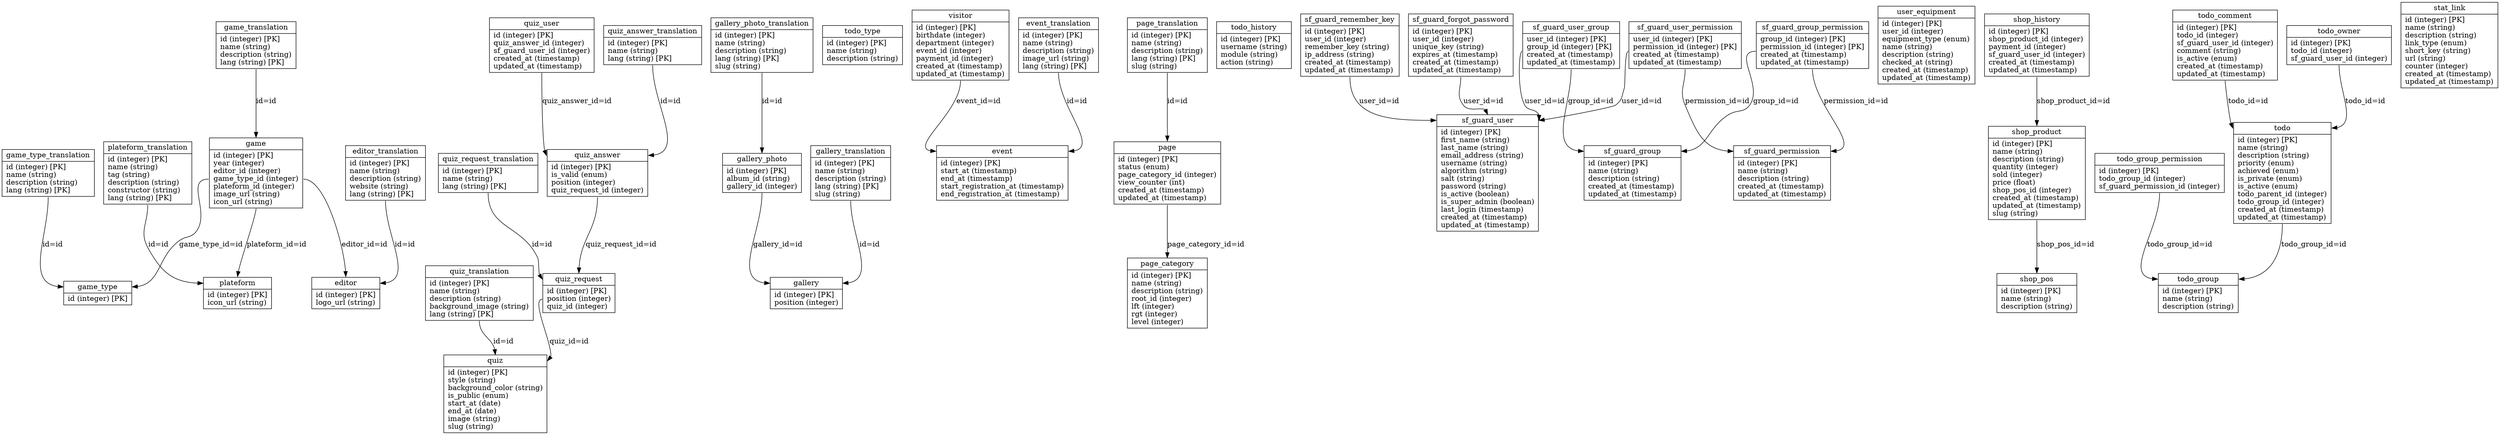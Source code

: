 digraph G {
	edge [ len=2 labeldistance=2 ];
	overlap=false;
	splines=true;

	nodegame [
		label="{<table>game|<cols>id (integer) [PK]\lyear (integer)\leditor_id (integer)\lgame_type_id (integer)\lplateform_id (integer)\limage_url (string)\licon_url (string)\l}",
		shape=record ];
	nodegame_type [
		label="{<table>game_type|<cols>id (integer) [PK]\l}",
		shape=record ];
	nodequiz_answer [
		label="{<table>quiz_answer|<cols>id (integer) [PK]\lis_valid (enum)\lposition (integer)\lquiz_request_id (integer)\l}",
		shape=record ];
	nodequiz_user [
		label="{<table>quiz_user|<cols>id (integer) [PK]\lquiz_answer_id (integer)\lsf_guard_user_id (integer)\lcreated_at (timestamp)\lupdated_at (timestamp)\l}",
		shape=record ];
	nodegallery [
		label="{<table>gallery|<cols>id (integer) [PK]\lposition (integer)\l}",
		shape=record ];
	nodetodo_type [
		label="{<table>todo_type|<cols>id (integer) [PK]\lname (string)\ldescription (string)\l}",
		shape=record ];
	nodeevent [
		label="{<table>event|<cols>id (integer) [PK]\lstart_at (timestamp)\lend_at (timestamp)\lstart_registration_at (timestamp)\lend_registration_at (timestamp)\l}",
		shape=record ];
	nodepage_category [
		label="{<table>page_category|<cols>id (integer) [PK]\lname (string)\ldescription (string)\lroot_id (integer)\llft (integer)\lrgt (integer)\llevel (integer)\l}",
		shape=record ];
	nodetodo_history [
		label="{<table>todo_history|<cols>id (integer) [PK]\lusername (string)\lmodule (string)\laction (string)\l}",
		shape=record ];
	nodeeditor [
		label="{<table>editor|<cols>id (integer) [PK]\llogo_url (string)\l}",
		shape=record ];
	nodesf_guard_user_group [
		label="{<table>sf_guard_user_group|<cols>user_id (integer) [PK]\lgroup_id (integer) [PK]\lcreated_at (timestamp)\lupdated_at (timestamp)\l}",
		shape=record ];
	nodesf_guard_forgot_password [
		label="{<table>sf_guard_forgot_password|<cols>id (integer) [PK]\luser_id (integer)\lunique_key (string)\lexpires_at (timestamp)\lcreated_at (timestamp)\lupdated_at (timestamp)\l}",
		shape=record ];
	nodesf_guard_user [
		label="{<table>sf_guard_user|<cols>id (integer) [PK]\lfirst_name (string)\llast_name (string)\lemail_address (string)\lusername (string)\lalgorithm (string)\lsalt (string)\lpassword (string)\lis_active (boolean)\lis_super_admin (boolean)\llast_login (timestamp)\lcreated_at (timestamp)\lupdated_at (timestamp)\l}",
		shape=record ];
	nodesf_guard_group [
		label="{<table>sf_guard_group|<cols>id (integer) [PK]\lname (string)\ldescription (string)\lcreated_at (timestamp)\lupdated_at (timestamp)\l}",
		shape=record ];
	nodesf_guard_group_permission [
		label="{<table>sf_guard_group_permission|<cols>group_id (integer) [PK]\lpermission_id (integer) [PK]\lcreated_at (timestamp)\lupdated_at (timestamp)\l}",
		shape=record ];
	nodesf_guard_permission [
		label="{<table>sf_guard_permission|<cols>id (integer) [PK]\lname (string)\ldescription (string)\lcreated_at (timestamp)\lupdated_at (timestamp)\l}",
		shape=record ];
	nodesf_guard_user_permission [
		label="{<table>sf_guard_user_permission|<cols>user_id (integer) [PK]\lpermission_id (integer) [PK]\lcreated_at (timestamp)\lupdated_at (timestamp)\l}",
		shape=record ];
	nodesf_guard_remember_key [
		label="{<table>sf_guard_remember_key|<cols>id (integer) [PK]\luser_id (integer)\lremember_key (string)\lip_address (string)\lcreated_at (timestamp)\lupdated_at (timestamp)\l}",
		shape=record ];
	nodevisitor [
		label="{<table>visitor|<cols>id (integer) [PK]\lbirthdate (integer)\ldepartment (integer)\levent_id (integer)\lpayment_id (integer)\lcreated_at (timestamp)\lupdated_at (timestamp)\l}",
		shape=record ];
	nodeuser_equipment [
		label="{<table>user_equipment|<cols>id (integer) [PK]\luser_id (integer)\lequipment_type (enum)\lname (string)\ldescription (string)\lchecked_at (string)\lcreated_at (timestamp)\lupdated_at (timestamp)\l}",
		shape=record ];
	nodequiz [
		label="{<table>quiz|<cols>id (integer) [PK]\lstyle (string)\lbackground_color (string)\lis_public (enum)\lstart_at (date)\lend_at (date)\limage (string)\lslug (string)\l}",
		shape=record ];
	nodeshop_history [
		label="{<table>shop_history|<cols>id (integer) [PK]\lshop_product_id (integer)\lpayment_id (integer)\lsf_guard_user_id (integer)\lcreated_at (timestamp)\lupdated_at (timestamp)\l}",
		shape=record ];
	nodetodo [
		label="{<table>todo|<cols>id (integer) [PK]\lname (string)\ldescription (string)\lpriority (enum)\lachieved (enum)\lis_private (enum)\lis_active (enum)\ltodo_parent_id (integer)\ltodo_group_id (integer)\lcreated_at (timestamp)\lupdated_at (timestamp)\l}",
		shape=record ];
	nodetodo_group_permission [
		label="{<table>todo_group_permission|<cols>id (integer) [PK]\ltodo_group_id (integer)\lsf_guard_permission_id (integer)\l}",
		shape=record ];
	nodestat_link [
		label="{<table>stat_link|<cols>id (integer) [PK]\lname (string)\ldescription (string)\llink_type (enum)\lshort_key (string)\lurl (string)\lcounter (integer)\lcreated_at (timestamp)\lupdated_at (timestamp)\l}",
		shape=record ];
	nodetodo_group [
		label="{<table>todo_group|<cols>id (integer) [PK]\lname (string)\ldescription (string)\l}",
		shape=record ];
	nodeshop_pos [
		label="{<table>shop_pos|<cols>id (integer) [PK]\lname (string)\ldescription (string)\l}",
		shape=record ];
	nodegallery_photo [
		label="{<table>gallery_photo|<cols>id (integer) [PK]\lalbum_id (string)\lgallery_id (integer)\l}",
		shape=record ];
	nodetodo_comment [
		label="{<table>todo_comment|<cols>id (integer) [PK]\ltodo_id (integer)\lsf_guard_user_id (integer)\lcomment (string)\lis_active (enum)\lcreated_at (timestamp)\lupdated_at (timestamp)\l}",
		shape=record ];
	nodetodo_owner [
		label="{<table>todo_owner|<cols>id (integer) [PK]\ltodo_id (integer)\lsf_guard_user_id (integer)\l}",
		shape=record ];
	nodeplateform [
		label="{<table>plateform|<cols>id (integer) [PK]\licon_url (string)\l}",
		shape=record ];
	nodeshop_product [
		label="{<table>shop_product|<cols>id (integer) [PK]\lname (string)\ldescription (string)\lquantity (integer)\lsold (integer)\lprice (float)\lshop_pos_id (integer)\lcreated_at (timestamp)\lupdated_at (timestamp)\lslug (string)\l}",
		shape=record ];
	nodequiz_request [
		label="{<table>quiz_request|<cols>id (integer) [PK]\lposition (integer)\lquiz_id (integer)\l}",
		shape=record ];
	nodepage [
		label="{<table>page|<cols>id (integer) [PK]\lstatus (enum)\lpage_category_id (integer)\lview_counter (int)\lcreated_at (timestamp)\lupdated_at (timestamp)\l}",
		shape=record ];
	nodegame_translation [
		label="{<table>game_translation|<cols>id (integer) [PK]\lname (string)\ldescription (string)\llang (string) [PK]\l}",
		shape=record ];
	nodegame_type_translation [
		label="{<table>game_type_translation|<cols>id (integer) [PK]\lname (string)\ldescription (string)\llang (string) [PK]\l}",
		shape=record ];
	nodequiz_answer_translation [
		label="{<table>quiz_answer_translation|<cols>id (integer) [PK]\lname (string)\llang (string) [PK]\l}",
		shape=record ];
	nodegallery_translation [
		label="{<table>gallery_translation|<cols>id (integer) [PK]\lname (string)\ldescription (string)\llang (string) [PK]\lslug (string)\l}",
		shape=record ];
	nodeevent_translation [
		label="{<table>event_translation|<cols>id (integer) [PK]\lname (string)\ldescription (string)\limage_url (string)\llang (string) [PK]\l}",
		shape=record ];
	nodeeditor_translation [
		label="{<table>editor_translation|<cols>id (integer) [PK]\lname (string)\ldescription (string)\lwebsite (string)\llang (string) [PK]\l}",
		shape=record ];
	nodequiz_translation [
		label="{<table>quiz_translation|<cols>id (integer) [PK]\lname (string)\ldescription (string)\lbackground_image (string)\llang (string) [PK]\l}",
		shape=record ];
	nodegallery_photo_translation [
		label="{<table>gallery_photo_translation|<cols>id (integer) [PK]\lname (string)\ldescription (string)\llang (string) [PK]\lslug (string)\l}",
		shape=record ];
	nodeplateform_translation [
		label="{<table>plateform_translation|<cols>id (integer) [PK]\lname (string)\ltag (string)\ldescription (string)\lconstructor (string)\llang (string) [PK]\l}",
		shape=record ];
	nodequiz_request_translation [
		label="{<table>quiz_request_translation|<cols>id (integer) [PK]\lname (string)\llang (string) [PK]\l}",
		shape=record ];
	nodepage_translation [
		label="{<table>page_translation|<cols>id (integer) [PK]\lname (string)\ldescription (string)\llang (string) [PK]\lslug (string)\l}",
		shape=record ];

	nodegame:cols -> nodeeditor:table [
		label="editor_id=id"];
	nodegame:cols -> nodegame_type:table [
		label="game_type_id=id"];
	nodegame:cols -> nodeplateform:table [
		label="plateform_id=id"];
	nodequiz_answer:cols -> nodequiz_request:table [
		label="quiz_request_id=id"];
	nodequiz_user:cols -> nodequiz_answer:table [
		label="quiz_answer_id=id"];
	nodesf_guard_user_group:cols -> nodesf_guard_user:table [
		label="user_id=id"];
	nodesf_guard_user_group:cols -> nodesf_guard_group:table [
		label="group_id=id"];
	nodesf_guard_forgot_password:cols -> nodesf_guard_user:table [
		label="user_id=id"];
	nodesf_guard_group_permission:cols -> nodesf_guard_group:table [
		label="group_id=id"];
	nodesf_guard_group_permission:cols -> nodesf_guard_permission:table [
		label="permission_id=id"];
	nodesf_guard_user_permission:cols -> nodesf_guard_user:table [
		label="user_id=id"];
	nodesf_guard_user_permission:cols -> nodesf_guard_permission:table [
		label="permission_id=id"];
	nodesf_guard_remember_key:cols -> nodesf_guard_user:table [
		label="user_id=id"];
	nodevisitor:cols -> nodeevent:table [
		label="event_id=id"];
	nodeshop_history:cols -> nodeshop_product:table [
		label="shop_product_id=id"];
	nodetodo:cols -> nodetodo_group:table [
		label="todo_group_id=id"];
	nodetodo_group_permission:cols -> nodetodo_group:table [
		label="todo_group_id=id"];
	nodegallery_photo:cols -> nodegallery:table [
		label="gallery_id=id"];
	nodetodo_comment:cols -> nodetodo:table [
		label="todo_id=id"];
	nodetodo_owner:cols -> nodetodo:table [
		label="todo_id=id"];
	nodeshop_product:cols -> nodeshop_pos:table [
		label="shop_pos_id=id"];
	nodequiz_request:cols -> nodequiz:table [
		label="quiz_id=id"];
	nodepage:cols -> nodepage_category:table [
		label="page_category_id=id"];
	nodegame_translation:cols -> nodegame:table [
		label="id=id"];
	nodegame_type_translation:cols -> nodegame_type:table [
		label="id=id"];
	nodequiz_answer_translation:cols -> nodequiz_answer:table [
		label="id=id"];
	nodegallery_translation:cols -> nodegallery:table [
		label="id=id"];
	nodeevent_translation:cols -> nodeevent:table [
		label="id=id"];
	nodeeditor_translation:cols -> nodeeditor:table [
		label="id=id"];
	nodequiz_translation:cols -> nodequiz:table [
		label="id=id"];
	nodegallery_photo_translation:cols -> nodegallery_photo:table [
		label="id=id"];
	nodeplateform_translation:cols -> nodeplateform:table [
		label="id=id"];
	nodequiz_request_translation:cols -> nodequiz_request:table [
		label="id=id"];
	nodepage_translation:cols -> nodepage:table [
		label="id=id"];
}